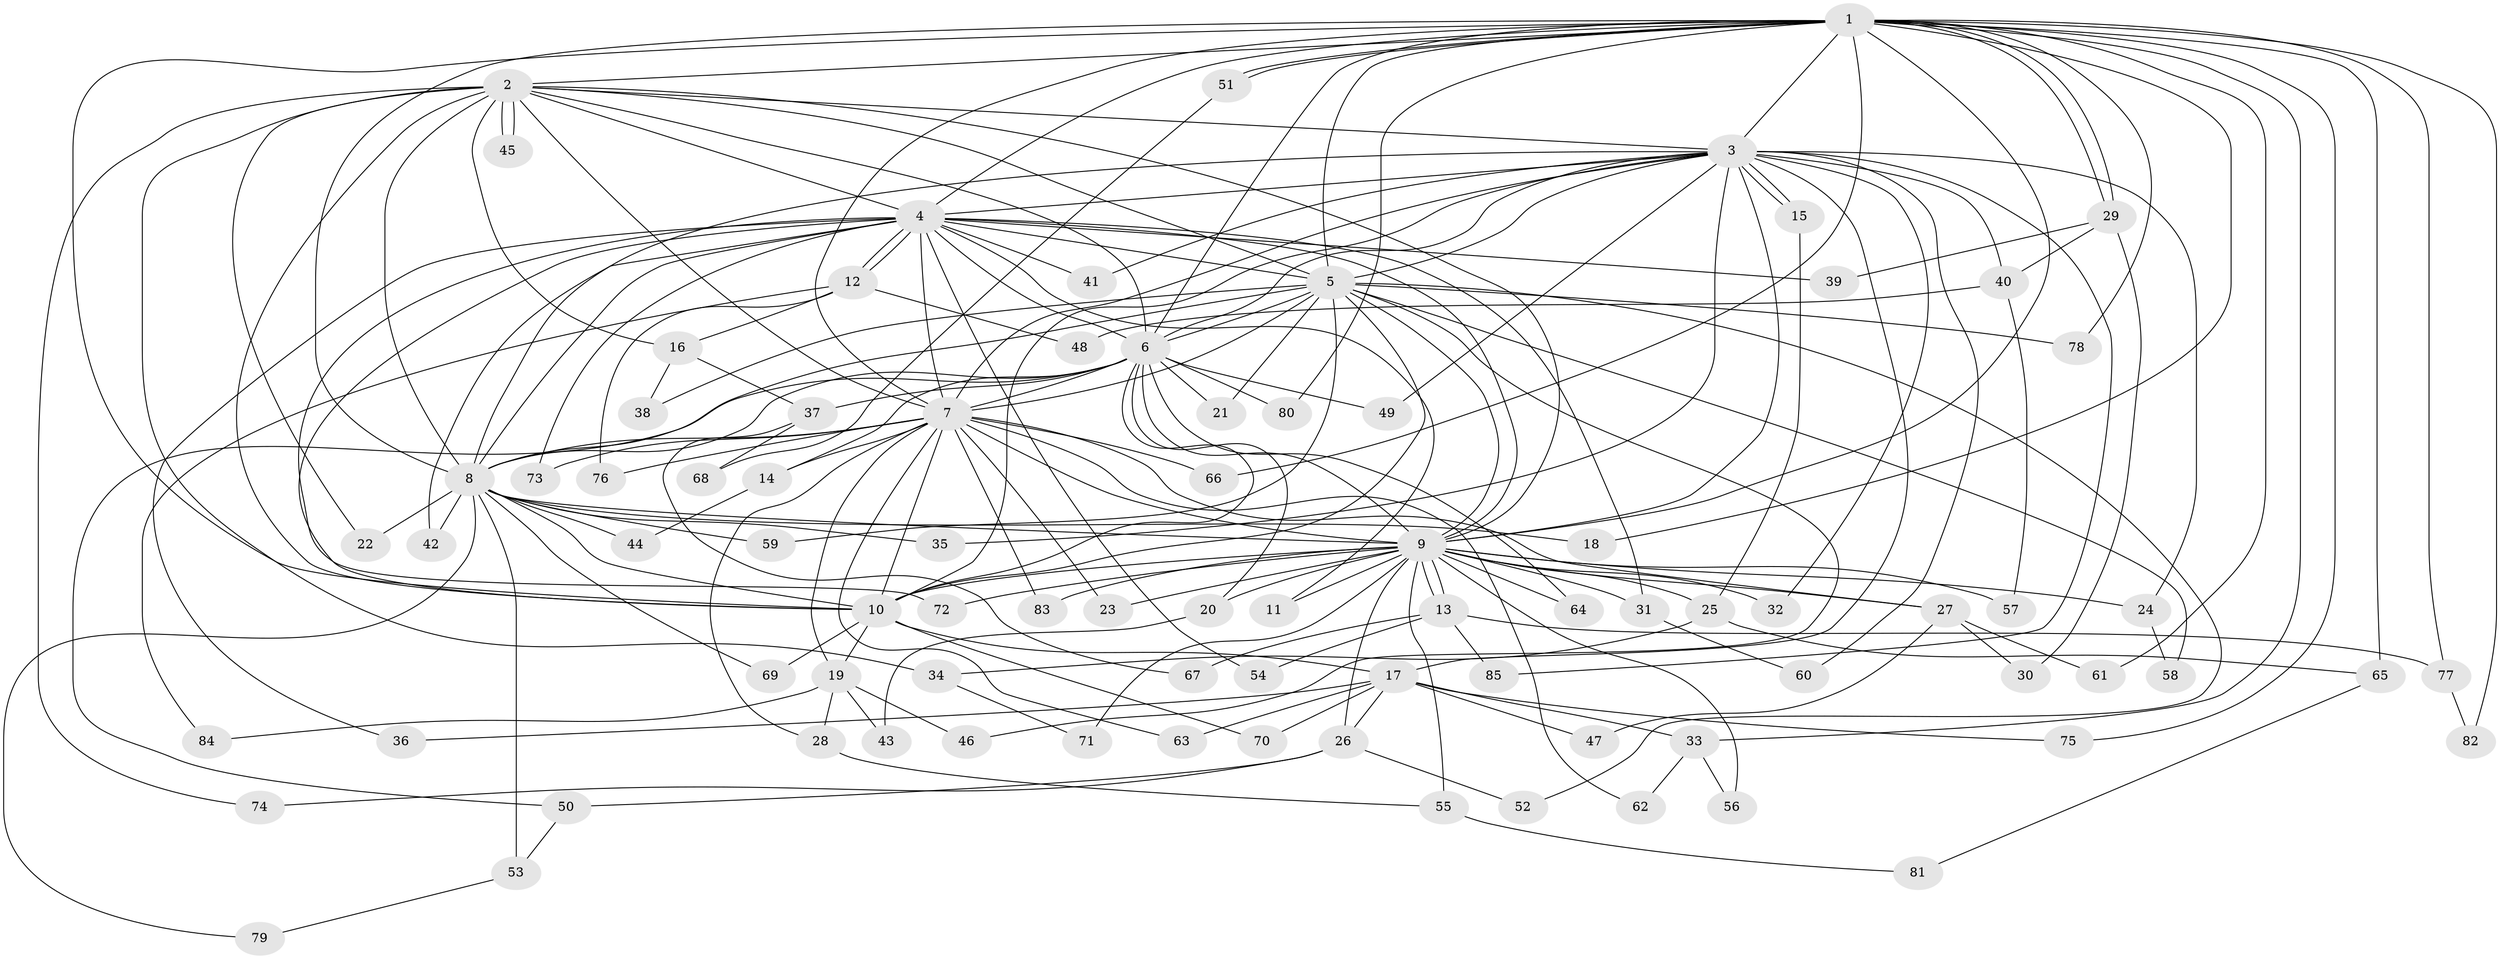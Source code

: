 // coarse degree distribution, {14: 0.029411764705882353, 18: 0.029411764705882353, 2: 0.3235294117647059, 3: 0.08823529411764706, 6: 0.029411764705882353, 4: 0.14705882352941177, 5: 0.14705882352941177, 7: 0.029411764705882353, 11: 0.029411764705882353, 12: 0.029411764705882353, 1: 0.029411764705882353, 17: 0.029411764705882353, 15: 0.058823529411764705}
// Generated by graph-tools (version 1.1) at 2025/36/03/04/25 23:36:27]
// undirected, 85 vertices, 195 edges
graph export_dot {
  node [color=gray90,style=filled];
  1;
  2;
  3;
  4;
  5;
  6;
  7;
  8;
  9;
  10;
  11;
  12;
  13;
  14;
  15;
  16;
  17;
  18;
  19;
  20;
  21;
  22;
  23;
  24;
  25;
  26;
  27;
  28;
  29;
  30;
  31;
  32;
  33;
  34;
  35;
  36;
  37;
  38;
  39;
  40;
  41;
  42;
  43;
  44;
  45;
  46;
  47;
  48;
  49;
  50;
  51;
  52;
  53;
  54;
  55;
  56;
  57;
  58;
  59;
  60;
  61;
  62;
  63;
  64;
  65;
  66;
  67;
  68;
  69;
  70;
  71;
  72;
  73;
  74;
  75;
  76;
  77;
  78;
  79;
  80;
  81;
  82;
  83;
  84;
  85;
  1 -- 2;
  1 -- 3;
  1 -- 4;
  1 -- 5;
  1 -- 6;
  1 -- 7;
  1 -- 8;
  1 -- 9;
  1 -- 10;
  1 -- 18;
  1 -- 29;
  1 -- 29;
  1 -- 33;
  1 -- 51;
  1 -- 51;
  1 -- 61;
  1 -- 65;
  1 -- 66;
  1 -- 75;
  1 -- 77;
  1 -- 78;
  1 -- 80;
  1 -- 82;
  2 -- 3;
  2 -- 4;
  2 -- 5;
  2 -- 6;
  2 -- 7;
  2 -- 8;
  2 -- 9;
  2 -- 10;
  2 -- 16;
  2 -- 22;
  2 -- 34;
  2 -- 45;
  2 -- 45;
  2 -- 74;
  3 -- 4;
  3 -- 5;
  3 -- 6;
  3 -- 7;
  3 -- 8;
  3 -- 9;
  3 -- 10;
  3 -- 15;
  3 -- 15;
  3 -- 17;
  3 -- 24;
  3 -- 32;
  3 -- 35;
  3 -- 40;
  3 -- 41;
  3 -- 49;
  3 -- 60;
  3 -- 85;
  4 -- 5;
  4 -- 6;
  4 -- 7;
  4 -- 8;
  4 -- 9;
  4 -- 10;
  4 -- 11;
  4 -- 12;
  4 -- 12;
  4 -- 31;
  4 -- 36;
  4 -- 39;
  4 -- 41;
  4 -- 42;
  4 -- 54;
  4 -- 72;
  4 -- 73;
  5 -- 6;
  5 -- 7;
  5 -- 8;
  5 -- 9;
  5 -- 10;
  5 -- 21;
  5 -- 38;
  5 -- 46;
  5 -- 52;
  5 -- 58;
  5 -- 59;
  5 -- 78;
  6 -- 7;
  6 -- 8;
  6 -- 9;
  6 -- 10;
  6 -- 14;
  6 -- 20;
  6 -- 21;
  6 -- 37;
  6 -- 49;
  6 -- 50;
  6 -- 64;
  6 -- 80;
  7 -- 8;
  7 -- 9;
  7 -- 10;
  7 -- 14;
  7 -- 19;
  7 -- 23;
  7 -- 27;
  7 -- 28;
  7 -- 62;
  7 -- 63;
  7 -- 66;
  7 -- 73;
  7 -- 76;
  7 -- 83;
  8 -- 9;
  8 -- 10;
  8 -- 18;
  8 -- 22;
  8 -- 35;
  8 -- 42;
  8 -- 44;
  8 -- 53;
  8 -- 59;
  8 -- 69;
  8 -- 79;
  9 -- 10;
  9 -- 11;
  9 -- 13;
  9 -- 13;
  9 -- 20;
  9 -- 23;
  9 -- 24;
  9 -- 25;
  9 -- 26;
  9 -- 27;
  9 -- 31;
  9 -- 32;
  9 -- 55;
  9 -- 56;
  9 -- 57;
  9 -- 64;
  9 -- 71;
  9 -- 72;
  9 -- 83;
  10 -- 17;
  10 -- 19;
  10 -- 69;
  10 -- 70;
  12 -- 16;
  12 -- 48;
  12 -- 76;
  12 -- 84;
  13 -- 54;
  13 -- 67;
  13 -- 77;
  13 -- 85;
  14 -- 44;
  15 -- 25;
  16 -- 37;
  16 -- 38;
  17 -- 26;
  17 -- 33;
  17 -- 36;
  17 -- 47;
  17 -- 63;
  17 -- 70;
  17 -- 75;
  19 -- 28;
  19 -- 43;
  19 -- 46;
  19 -- 84;
  20 -- 43;
  24 -- 58;
  25 -- 34;
  25 -- 65;
  26 -- 50;
  26 -- 52;
  26 -- 74;
  27 -- 30;
  27 -- 47;
  27 -- 61;
  28 -- 55;
  29 -- 30;
  29 -- 39;
  29 -- 40;
  31 -- 60;
  33 -- 56;
  33 -- 62;
  34 -- 71;
  37 -- 67;
  37 -- 68;
  40 -- 48;
  40 -- 57;
  50 -- 53;
  51 -- 68;
  53 -- 79;
  55 -- 81;
  65 -- 81;
  77 -- 82;
}
